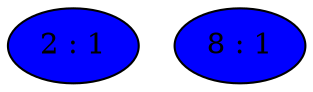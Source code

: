 strict graph {
2[label="2 : 1" style=filled fillcolor="blue1"];
8[label="8 : 1" style=filled fillcolor="blue1"];
}